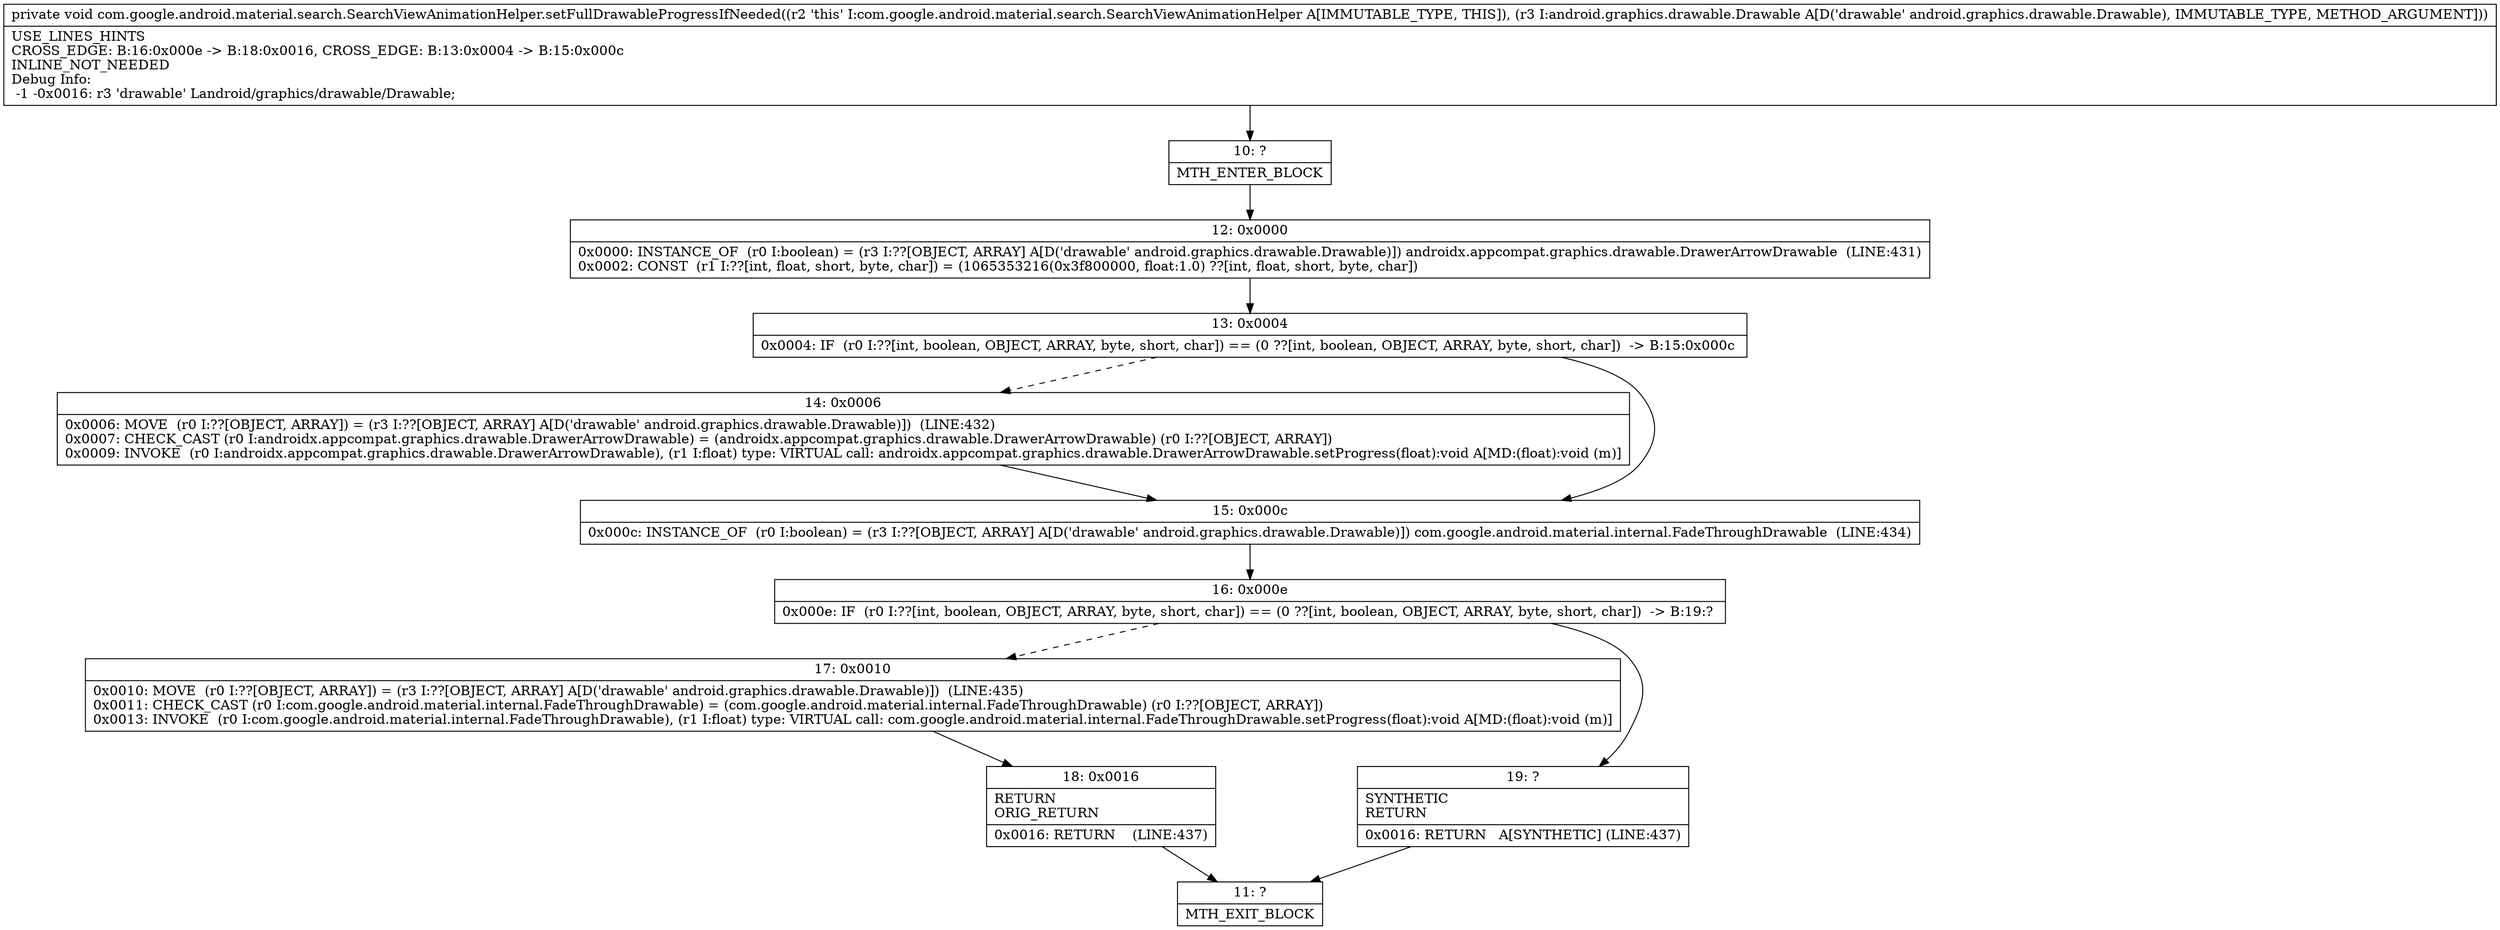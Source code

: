 digraph "CFG forcom.google.android.material.search.SearchViewAnimationHelper.setFullDrawableProgressIfNeeded(Landroid\/graphics\/drawable\/Drawable;)V" {
Node_10 [shape=record,label="{10\:\ ?|MTH_ENTER_BLOCK\l}"];
Node_12 [shape=record,label="{12\:\ 0x0000|0x0000: INSTANCE_OF  (r0 I:boolean) = (r3 I:??[OBJECT, ARRAY] A[D('drawable' android.graphics.drawable.Drawable)]) androidx.appcompat.graphics.drawable.DrawerArrowDrawable  (LINE:431)\l0x0002: CONST  (r1 I:??[int, float, short, byte, char]) = (1065353216(0x3f800000, float:1.0) ??[int, float, short, byte, char]) \l}"];
Node_13 [shape=record,label="{13\:\ 0x0004|0x0004: IF  (r0 I:??[int, boolean, OBJECT, ARRAY, byte, short, char]) == (0 ??[int, boolean, OBJECT, ARRAY, byte, short, char])  \-\> B:15:0x000c \l}"];
Node_14 [shape=record,label="{14\:\ 0x0006|0x0006: MOVE  (r0 I:??[OBJECT, ARRAY]) = (r3 I:??[OBJECT, ARRAY] A[D('drawable' android.graphics.drawable.Drawable)])  (LINE:432)\l0x0007: CHECK_CAST (r0 I:androidx.appcompat.graphics.drawable.DrawerArrowDrawable) = (androidx.appcompat.graphics.drawable.DrawerArrowDrawable) (r0 I:??[OBJECT, ARRAY]) \l0x0009: INVOKE  (r0 I:androidx.appcompat.graphics.drawable.DrawerArrowDrawable), (r1 I:float) type: VIRTUAL call: androidx.appcompat.graphics.drawable.DrawerArrowDrawable.setProgress(float):void A[MD:(float):void (m)]\l}"];
Node_15 [shape=record,label="{15\:\ 0x000c|0x000c: INSTANCE_OF  (r0 I:boolean) = (r3 I:??[OBJECT, ARRAY] A[D('drawable' android.graphics.drawable.Drawable)]) com.google.android.material.internal.FadeThroughDrawable  (LINE:434)\l}"];
Node_16 [shape=record,label="{16\:\ 0x000e|0x000e: IF  (r0 I:??[int, boolean, OBJECT, ARRAY, byte, short, char]) == (0 ??[int, boolean, OBJECT, ARRAY, byte, short, char])  \-\> B:19:? \l}"];
Node_17 [shape=record,label="{17\:\ 0x0010|0x0010: MOVE  (r0 I:??[OBJECT, ARRAY]) = (r3 I:??[OBJECT, ARRAY] A[D('drawable' android.graphics.drawable.Drawable)])  (LINE:435)\l0x0011: CHECK_CAST (r0 I:com.google.android.material.internal.FadeThroughDrawable) = (com.google.android.material.internal.FadeThroughDrawable) (r0 I:??[OBJECT, ARRAY]) \l0x0013: INVOKE  (r0 I:com.google.android.material.internal.FadeThroughDrawable), (r1 I:float) type: VIRTUAL call: com.google.android.material.internal.FadeThroughDrawable.setProgress(float):void A[MD:(float):void (m)]\l}"];
Node_18 [shape=record,label="{18\:\ 0x0016|RETURN\lORIG_RETURN\l|0x0016: RETURN    (LINE:437)\l}"];
Node_11 [shape=record,label="{11\:\ ?|MTH_EXIT_BLOCK\l}"];
Node_19 [shape=record,label="{19\:\ ?|SYNTHETIC\lRETURN\l|0x0016: RETURN   A[SYNTHETIC] (LINE:437)\l}"];
MethodNode[shape=record,label="{private void com.google.android.material.search.SearchViewAnimationHelper.setFullDrawableProgressIfNeeded((r2 'this' I:com.google.android.material.search.SearchViewAnimationHelper A[IMMUTABLE_TYPE, THIS]), (r3 I:android.graphics.drawable.Drawable A[D('drawable' android.graphics.drawable.Drawable), IMMUTABLE_TYPE, METHOD_ARGUMENT]))  | USE_LINES_HINTS\lCROSS_EDGE: B:16:0x000e \-\> B:18:0x0016, CROSS_EDGE: B:13:0x0004 \-\> B:15:0x000c\lINLINE_NOT_NEEDED\lDebug Info:\l  \-1 \-0x0016: r3 'drawable' Landroid\/graphics\/drawable\/Drawable;\l}"];
MethodNode -> Node_10;Node_10 -> Node_12;
Node_12 -> Node_13;
Node_13 -> Node_14[style=dashed];
Node_13 -> Node_15;
Node_14 -> Node_15;
Node_15 -> Node_16;
Node_16 -> Node_17[style=dashed];
Node_16 -> Node_19;
Node_17 -> Node_18;
Node_18 -> Node_11;
Node_19 -> Node_11;
}

